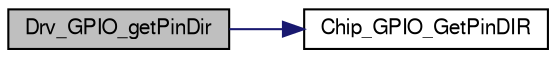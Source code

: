 digraph "Drv_GPIO_getPinDir"
{
  edge [fontname="FreeSans",fontsize="10",labelfontname="FreeSans",labelfontsize="10"];
  node [fontname="FreeSans",fontsize="10",shape=record];
  rankdir="LR";
  Node1 [label="Drv_GPIO_getPinDir",height=0.2,width=0.4,color="black", fillcolor="grey75", style="filled", fontcolor="black"];
  Node1 -> Node2 [color="midnightblue",fontsize="10",style="solid"];
  Node2 [label="Chip_GPIO_GetPinDIR",height=0.2,width=0.4,color="black", fillcolor="white", style="filled",URL="$group__GPIO__17XX__40XX.html#ga5f36fe1a2c2b2eb958133c27cb65bee5",tooltip="Get GPIO direction for a single GPIO pin. "];
}
